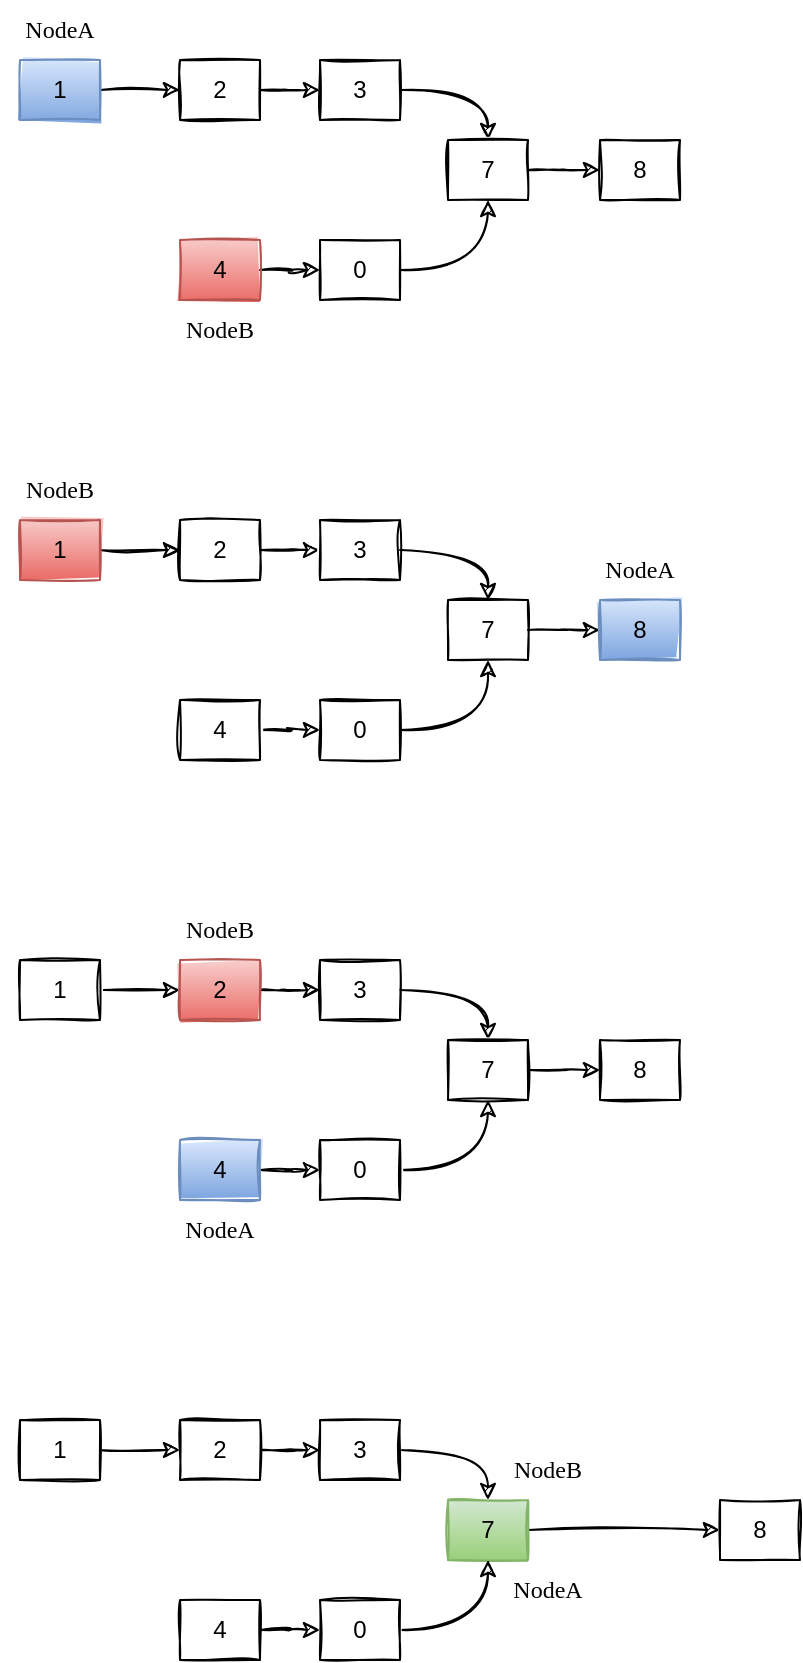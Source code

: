 <mxfile version="15.9.1" type="github">
  <diagram id="oXsMUlPiev732DguRU83" name="第 1 页">
    <mxGraphModel dx="1422" dy="754" grid="1" gridSize="10" guides="1" tooltips="1" connect="1" arrows="1" fold="1" page="1" pageScale="1" pageWidth="827" pageHeight="1169" math="0" shadow="0">
      <root>
        <mxCell id="0" />
        <mxCell id="1" parent="0" />
        <mxCell id="UW6y9hKON57foF3uA_Eu-11" value="" style="edgeStyle=orthogonalEdgeStyle;rounded=0;orthogonalLoop=1;jettySize=auto;html=1;sketch=1;strokeWidth=1;" edge="1" parent="1" source="UW6y9hKON57foF3uA_Eu-9" target="UW6y9hKON57foF3uA_Eu-10">
          <mxGeometry relative="1" as="geometry" />
        </mxCell>
        <mxCell id="UW6y9hKON57foF3uA_Eu-9" value="1" style="rounded=0;whiteSpace=wrap;html=1;sketch=1;strokeWidth=1;verticalAlign=middle;fillColor=#dae8fc;strokeColor=#6c8ebf;gradientColor=#7ea6e0;" vertex="1" parent="1">
          <mxGeometry x="180" y="150" width="40" height="30" as="geometry" />
        </mxCell>
        <mxCell id="UW6y9hKON57foF3uA_Eu-13" value="" style="edgeStyle=orthogonalEdgeStyle;rounded=0;orthogonalLoop=1;jettySize=auto;html=1;sketch=1;strokeWidth=1;" edge="1" parent="1" source="UW6y9hKON57foF3uA_Eu-10" target="UW6y9hKON57foF3uA_Eu-12">
          <mxGeometry relative="1" as="geometry" />
        </mxCell>
        <mxCell id="UW6y9hKON57foF3uA_Eu-10" value="2" style="rounded=0;whiteSpace=wrap;html=1;sketch=1;strokeWidth=1;" vertex="1" parent="1">
          <mxGeometry x="260" y="150" width="40" height="30" as="geometry" />
        </mxCell>
        <mxCell id="UW6y9hKON57foF3uA_Eu-15" value="" style="edgeStyle=orthogonalEdgeStyle;orthogonalLoop=1;jettySize=auto;html=1;curved=1;sketch=1;strokeWidth=1;" edge="1" parent="1" source="UW6y9hKON57foF3uA_Eu-12" target="UW6y9hKON57foF3uA_Eu-14">
          <mxGeometry relative="1" as="geometry" />
        </mxCell>
        <mxCell id="UW6y9hKON57foF3uA_Eu-12" value="3" style="rounded=0;whiteSpace=wrap;html=1;sketch=1;strokeWidth=1;" vertex="1" parent="1">
          <mxGeometry x="330" y="150" width="40" height="30" as="geometry" />
        </mxCell>
        <mxCell id="UW6y9hKON57foF3uA_Eu-25" value="" style="edgeStyle=orthogonalEdgeStyle;orthogonalLoop=1;jettySize=auto;html=1;sketch=1;strokeWidth=1;rounded=0;" edge="1" parent="1" source="UW6y9hKON57foF3uA_Eu-14" target="UW6y9hKON57foF3uA_Eu-24">
          <mxGeometry relative="1" as="geometry" />
        </mxCell>
        <mxCell id="UW6y9hKON57foF3uA_Eu-14" value="7" style="rounded=0;whiteSpace=wrap;html=1;sketch=1;strokeWidth=1;" vertex="1" parent="1">
          <mxGeometry x="394" y="190" width="40" height="30" as="geometry" />
        </mxCell>
        <mxCell id="UW6y9hKON57foF3uA_Eu-23" style="edgeStyle=orthogonalEdgeStyle;orthogonalLoop=1;jettySize=auto;html=1;entryX=0.5;entryY=1;entryDx=0;entryDy=0;curved=1;sketch=1;strokeWidth=1;" edge="1" parent="1" source="UW6y9hKON57foF3uA_Eu-20" target="UW6y9hKON57foF3uA_Eu-14">
          <mxGeometry relative="1" as="geometry" />
        </mxCell>
        <mxCell id="UW6y9hKON57foF3uA_Eu-20" value="0" style="rounded=0;whiteSpace=wrap;html=1;sketch=1;strokeWidth=1;" vertex="1" parent="1">
          <mxGeometry x="330" y="240" width="40" height="30" as="geometry" />
        </mxCell>
        <mxCell id="UW6y9hKON57foF3uA_Eu-24" value="8" style="rounded=0;whiteSpace=wrap;html=1;sketch=1;strokeWidth=1;" vertex="1" parent="1">
          <mxGeometry x="470" y="190" width="40" height="30" as="geometry" />
        </mxCell>
        <mxCell id="UW6y9hKON57foF3uA_Eu-29" value="" style="edgeStyle=orthogonalEdgeStyle;curved=1;sketch=1;orthogonalLoop=1;jettySize=auto;html=1;strokeWidth=1;" edge="1" parent="1" source="UW6y9hKON57foF3uA_Eu-28" target="UW6y9hKON57foF3uA_Eu-20">
          <mxGeometry relative="1" as="geometry" />
        </mxCell>
        <mxCell id="UW6y9hKON57foF3uA_Eu-28" value="4" style="rounded=0;whiteSpace=wrap;html=1;sketch=1;strokeWidth=1;fillColor=#f8cecc;strokeColor=#b85450;gradientColor=#ea6b66;" vertex="1" parent="1">
          <mxGeometry x="260" y="240" width="40" height="30" as="geometry" />
        </mxCell>
        <mxCell id="UW6y9hKON57foF3uA_Eu-30" value="&lt;font face=&quot;Verdana&quot;&gt;NodeA&lt;/font&gt;" style="text;html=1;strokeColor=none;fillColor=none;align=center;verticalAlign=middle;whiteSpace=wrap;rounded=0;sketch=1;" vertex="1" parent="1">
          <mxGeometry x="170" y="120" width="60" height="30" as="geometry" />
        </mxCell>
        <mxCell id="UW6y9hKON57foF3uA_Eu-31" value="NodeB" style="text;html=1;strokeColor=none;fillColor=none;align=center;verticalAlign=middle;whiteSpace=wrap;rounded=0;sketch=1;fontFamily=Verdana;" vertex="1" parent="1">
          <mxGeometry x="250" y="270" width="60" height="30" as="geometry" />
        </mxCell>
        <mxCell id="UW6y9hKON57foF3uA_Eu-32" value="" style="edgeStyle=orthogonalEdgeStyle;rounded=0;orthogonalLoop=1;jettySize=auto;html=1;sketch=1;strokeWidth=1;" edge="1" parent="1" source="UW6y9hKON57foF3uA_Eu-33" target="UW6y9hKON57foF3uA_Eu-35">
          <mxGeometry relative="1" as="geometry" />
        </mxCell>
        <mxCell id="UW6y9hKON57foF3uA_Eu-33" value="1" style="rounded=0;whiteSpace=wrap;html=1;sketch=1;strokeWidth=1;verticalAlign=middle;fillColor=#f8cecc;strokeColor=#b85450;gradientColor=#ea6b66;" vertex="1" parent="1">
          <mxGeometry x="180" y="380" width="40" height="30" as="geometry" />
        </mxCell>
        <mxCell id="UW6y9hKON57foF3uA_Eu-34" value="" style="edgeStyle=orthogonalEdgeStyle;rounded=0;orthogonalLoop=1;jettySize=auto;html=1;sketch=1;strokeWidth=1;" edge="1" parent="1" source="UW6y9hKON57foF3uA_Eu-35" target="UW6y9hKON57foF3uA_Eu-37">
          <mxGeometry relative="1" as="geometry" />
        </mxCell>
        <mxCell id="UW6y9hKON57foF3uA_Eu-35" value="2" style="rounded=0;whiteSpace=wrap;html=1;sketch=1;strokeWidth=1;" vertex="1" parent="1">
          <mxGeometry x="260" y="380" width="40" height="30" as="geometry" />
        </mxCell>
        <mxCell id="UW6y9hKON57foF3uA_Eu-36" value="" style="edgeStyle=orthogonalEdgeStyle;orthogonalLoop=1;jettySize=auto;html=1;curved=1;sketch=1;strokeWidth=1;" edge="1" parent="1" source="UW6y9hKON57foF3uA_Eu-37" target="UW6y9hKON57foF3uA_Eu-39">
          <mxGeometry relative="1" as="geometry" />
        </mxCell>
        <mxCell id="UW6y9hKON57foF3uA_Eu-37" value="3" style="rounded=0;whiteSpace=wrap;html=1;sketch=1;strokeWidth=1;" vertex="1" parent="1">
          <mxGeometry x="330" y="380" width="40" height="30" as="geometry" />
        </mxCell>
        <mxCell id="UW6y9hKON57foF3uA_Eu-38" value="" style="edgeStyle=orthogonalEdgeStyle;orthogonalLoop=1;jettySize=auto;html=1;sketch=1;strokeWidth=1;rounded=0;" edge="1" parent="1" source="UW6y9hKON57foF3uA_Eu-39" target="UW6y9hKON57foF3uA_Eu-42">
          <mxGeometry relative="1" as="geometry" />
        </mxCell>
        <mxCell id="UW6y9hKON57foF3uA_Eu-39" value="7" style="rounded=0;whiteSpace=wrap;html=1;sketch=1;strokeWidth=1;" vertex="1" parent="1">
          <mxGeometry x="394" y="420" width="40" height="30" as="geometry" />
        </mxCell>
        <mxCell id="UW6y9hKON57foF3uA_Eu-40" style="edgeStyle=orthogonalEdgeStyle;orthogonalLoop=1;jettySize=auto;html=1;entryX=0.5;entryY=1;entryDx=0;entryDy=0;curved=1;sketch=1;strokeWidth=1;" edge="1" parent="1" source="UW6y9hKON57foF3uA_Eu-41" target="UW6y9hKON57foF3uA_Eu-39">
          <mxGeometry relative="1" as="geometry" />
        </mxCell>
        <mxCell id="UW6y9hKON57foF3uA_Eu-41" value="0" style="rounded=0;whiteSpace=wrap;html=1;sketch=1;strokeWidth=1;" vertex="1" parent="1">
          <mxGeometry x="330" y="470" width="40" height="30" as="geometry" />
        </mxCell>
        <mxCell id="UW6y9hKON57foF3uA_Eu-42" value="8" style="rounded=0;whiteSpace=wrap;html=1;sketch=1;strokeWidth=1;fillColor=#dae8fc;strokeColor=#6c8ebf;gradientColor=#7ea6e0;" vertex="1" parent="1">
          <mxGeometry x="470" y="420" width="40" height="30" as="geometry" />
        </mxCell>
        <mxCell id="UW6y9hKON57foF3uA_Eu-43" value="" style="edgeStyle=orthogonalEdgeStyle;curved=1;sketch=1;orthogonalLoop=1;jettySize=auto;html=1;strokeWidth=1;" edge="1" parent="1" source="UW6y9hKON57foF3uA_Eu-44" target="UW6y9hKON57foF3uA_Eu-41">
          <mxGeometry relative="1" as="geometry" />
        </mxCell>
        <mxCell id="UW6y9hKON57foF3uA_Eu-44" value="4" style="rounded=0;whiteSpace=wrap;html=1;sketch=1;strokeWidth=1;" vertex="1" parent="1">
          <mxGeometry x="260" y="470" width="40" height="30" as="geometry" />
        </mxCell>
        <mxCell id="UW6y9hKON57foF3uA_Eu-45" value="&lt;font face=&quot;Verdana&quot;&gt;NodeB&lt;/font&gt;" style="text;html=1;strokeColor=none;fillColor=none;align=center;verticalAlign=middle;whiteSpace=wrap;rounded=0;sketch=1;" vertex="1" parent="1">
          <mxGeometry x="170" y="350" width="60" height="30" as="geometry" />
        </mxCell>
        <mxCell id="UW6y9hKON57foF3uA_Eu-46" value="NodeA" style="text;html=1;strokeColor=none;fillColor=none;align=center;verticalAlign=middle;whiteSpace=wrap;rounded=0;sketch=1;fontFamily=Verdana;" vertex="1" parent="1">
          <mxGeometry x="460" y="390" width="60" height="30" as="geometry" />
        </mxCell>
        <mxCell id="UW6y9hKON57foF3uA_Eu-47" value="" style="edgeStyle=orthogonalEdgeStyle;rounded=0;orthogonalLoop=1;jettySize=auto;html=1;sketch=1;strokeWidth=1;" edge="1" parent="1" source="UW6y9hKON57foF3uA_Eu-48" target="UW6y9hKON57foF3uA_Eu-50">
          <mxGeometry relative="1" as="geometry" />
        </mxCell>
        <mxCell id="UW6y9hKON57foF3uA_Eu-48" value="1" style="rounded=0;whiteSpace=wrap;html=1;sketch=1;strokeWidth=1;verticalAlign=middle;" vertex="1" parent="1">
          <mxGeometry x="180" y="600" width="40" height="30" as="geometry" />
        </mxCell>
        <mxCell id="UW6y9hKON57foF3uA_Eu-49" value="" style="edgeStyle=orthogonalEdgeStyle;rounded=0;orthogonalLoop=1;jettySize=auto;html=1;sketch=1;strokeWidth=1;" edge="1" parent="1" source="UW6y9hKON57foF3uA_Eu-50" target="UW6y9hKON57foF3uA_Eu-52">
          <mxGeometry relative="1" as="geometry" />
        </mxCell>
        <mxCell id="UW6y9hKON57foF3uA_Eu-50" value="2" style="rounded=0;whiteSpace=wrap;html=1;sketch=1;strokeWidth=1;fillColor=#f8cecc;strokeColor=#b85450;gradientColor=#ea6b66;" vertex="1" parent="1">
          <mxGeometry x="260" y="600" width="40" height="30" as="geometry" />
        </mxCell>
        <mxCell id="UW6y9hKON57foF3uA_Eu-51" value="" style="edgeStyle=orthogonalEdgeStyle;orthogonalLoop=1;jettySize=auto;html=1;curved=1;sketch=1;strokeWidth=1;" edge="1" parent="1" source="UW6y9hKON57foF3uA_Eu-52" target="UW6y9hKON57foF3uA_Eu-54">
          <mxGeometry relative="1" as="geometry" />
        </mxCell>
        <mxCell id="UW6y9hKON57foF3uA_Eu-52" value="3" style="rounded=0;whiteSpace=wrap;html=1;sketch=1;strokeWidth=1;" vertex="1" parent="1">
          <mxGeometry x="330" y="600" width="40" height="30" as="geometry" />
        </mxCell>
        <mxCell id="UW6y9hKON57foF3uA_Eu-53" value="" style="edgeStyle=orthogonalEdgeStyle;orthogonalLoop=1;jettySize=auto;html=1;sketch=1;strokeWidth=1;rounded=0;" edge="1" parent="1" source="UW6y9hKON57foF3uA_Eu-54" target="UW6y9hKON57foF3uA_Eu-57">
          <mxGeometry relative="1" as="geometry" />
        </mxCell>
        <mxCell id="UW6y9hKON57foF3uA_Eu-54" value="7" style="rounded=0;whiteSpace=wrap;html=1;sketch=1;strokeWidth=1;" vertex="1" parent="1">
          <mxGeometry x="394" y="640" width="40" height="30" as="geometry" />
        </mxCell>
        <mxCell id="UW6y9hKON57foF3uA_Eu-55" style="edgeStyle=orthogonalEdgeStyle;orthogonalLoop=1;jettySize=auto;html=1;entryX=0.5;entryY=1;entryDx=0;entryDy=0;curved=1;sketch=1;strokeWidth=1;" edge="1" parent="1" source="UW6y9hKON57foF3uA_Eu-56" target="UW6y9hKON57foF3uA_Eu-54">
          <mxGeometry relative="1" as="geometry" />
        </mxCell>
        <mxCell id="UW6y9hKON57foF3uA_Eu-56" value="0" style="rounded=0;whiteSpace=wrap;html=1;sketch=1;strokeWidth=1;" vertex="1" parent="1">
          <mxGeometry x="330" y="690" width="40" height="30" as="geometry" />
        </mxCell>
        <mxCell id="UW6y9hKON57foF3uA_Eu-57" value="8" style="rounded=0;whiteSpace=wrap;html=1;sketch=1;strokeWidth=1;" vertex="1" parent="1">
          <mxGeometry x="470" y="640" width="40" height="30" as="geometry" />
        </mxCell>
        <mxCell id="UW6y9hKON57foF3uA_Eu-58" value="" style="edgeStyle=orthogonalEdgeStyle;curved=1;sketch=1;orthogonalLoop=1;jettySize=auto;html=1;strokeWidth=1;" edge="1" parent="1" source="UW6y9hKON57foF3uA_Eu-59" target="UW6y9hKON57foF3uA_Eu-56">
          <mxGeometry relative="1" as="geometry" />
        </mxCell>
        <mxCell id="UW6y9hKON57foF3uA_Eu-59" value="4" style="rounded=0;whiteSpace=wrap;html=1;sketch=1;strokeWidth=1;fillColor=#dae8fc;strokeColor=#6c8ebf;gradientColor=#7ea6e0;" vertex="1" parent="1">
          <mxGeometry x="260" y="690" width="40" height="30" as="geometry" />
        </mxCell>
        <mxCell id="UW6y9hKON57foF3uA_Eu-60" value="&lt;font face=&quot;Verdana&quot; style=&quot;font-size: 12px&quot;&gt;NodeB&lt;/font&gt;" style="text;html=1;strokeColor=none;fillColor=none;align=center;verticalAlign=middle;whiteSpace=wrap;rounded=0;sketch=1;" vertex="1" parent="1">
          <mxGeometry x="250" y="570" width="60" height="30" as="geometry" />
        </mxCell>
        <mxCell id="UW6y9hKON57foF3uA_Eu-61" value="NodeA" style="text;html=1;strokeColor=none;fillColor=none;align=center;verticalAlign=middle;whiteSpace=wrap;rounded=0;sketch=1;fontFamily=Verdana;" vertex="1" parent="1">
          <mxGeometry x="250" y="720" width="60" height="30" as="geometry" />
        </mxCell>
        <mxCell id="UW6y9hKON57foF3uA_Eu-62" value="" style="edgeStyle=orthogonalEdgeStyle;rounded=0;orthogonalLoop=1;jettySize=auto;html=1;sketch=1;strokeWidth=1;" edge="1" parent="1" source="UW6y9hKON57foF3uA_Eu-63" target="UW6y9hKON57foF3uA_Eu-65">
          <mxGeometry relative="1" as="geometry" />
        </mxCell>
        <mxCell id="UW6y9hKON57foF3uA_Eu-63" value="1" style="rounded=0;whiteSpace=wrap;html=1;sketch=1;strokeWidth=1;verticalAlign=middle;" vertex="1" parent="1">
          <mxGeometry x="180" y="830" width="40" height="30" as="geometry" />
        </mxCell>
        <mxCell id="UW6y9hKON57foF3uA_Eu-64" value="" style="edgeStyle=orthogonalEdgeStyle;rounded=0;orthogonalLoop=1;jettySize=auto;html=1;sketch=1;strokeWidth=1;" edge="1" parent="1" source="UW6y9hKON57foF3uA_Eu-65" target="UW6y9hKON57foF3uA_Eu-67">
          <mxGeometry relative="1" as="geometry" />
        </mxCell>
        <mxCell id="UW6y9hKON57foF3uA_Eu-65" value="2" style="rounded=0;whiteSpace=wrap;html=1;sketch=1;strokeWidth=1;" vertex="1" parent="1">
          <mxGeometry x="260" y="830" width="40" height="30" as="geometry" />
        </mxCell>
        <mxCell id="UW6y9hKON57foF3uA_Eu-66" value="" style="edgeStyle=orthogonalEdgeStyle;orthogonalLoop=1;jettySize=auto;html=1;curved=1;sketch=1;strokeWidth=1;" edge="1" parent="1" source="UW6y9hKON57foF3uA_Eu-67" target="UW6y9hKON57foF3uA_Eu-69">
          <mxGeometry relative="1" as="geometry" />
        </mxCell>
        <mxCell id="UW6y9hKON57foF3uA_Eu-67" value="3" style="rounded=0;whiteSpace=wrap;html=1;sketch=1;strokeWidth=1;" vertex="1" parent="1">
          <mxGeometry x="330" y="830" width="40" height="30" as="geometry" />
        </mxCell>
        <mxCell id="UW6y9hKON57foF3uA_Eu-68" value="" style="edgeStyle=orthogonalEdgeStyle;orthogonalLoop=1;jettySize=auto;html=1;sketch=1;strokeWidth=1;rounded=0;" edge="1" parent="1" source="UW6y9hKON57foF3uA_Eu-69" target="UW6y9hKON57foF3uA_Eu-72">
          <mxGeometry relative="1" as="geometry" />
        </mxCell>
        <mxCell id="UW6y9hKON57foF3uA_Eu-69" value="7" style="rounded=0;whiteSpace=wrap;html=1;sketch=1;strokeWidth=1;fillColor=#d5e8d4;strokeColor=#82b366;gradientColor=#97d077;" vertex="1" parent="1">
          <mxGeometry x="394" y="870" width="40" height="30" as="geometry" />
        </mxCell>
        <mxCell id="UW6y9hKON57foF3uA_Eu-70" style="edgeStyle=orthogonalEdgeStyle;orthogonalLoop=1;jettySize=auto;html=1;entryX=0.5;entryY=1;entryDx=0;entryDy=0;curved=1;sketch=1;strokeWidth=1;" edge="1" parent="1" source="UW6y9hKON57foF3uA_Eu-71" target="UW6y9hKON57foF3uA_Eu-69">
          <mxGeometry relative="1" as="geometry" />
        </mxCell>
        <mxCell id="UW6y9hKON57foF3uA_Eu-71" value="0" style="rounded=0;whiteSpace=wrap;html=1;sketch=1;strokeWidth=1;" vertex="1" parent="1">
          <mxGeometry x="330" y="920" width="40" height="30" as="geometry" />
        </mxCell>
        <mxCell id="UW6y9hKON57foF3uA_Eu-72" value="8" style="rounded=0;whiteSpace=wrap;html=1;sketch=1;strokeWidth=1;" vertex="1" parent="1">
          <mxGeometry x="530" y="870" width="40" height="30" as="geometry" />
        </mxCell>
        <mxCell id="UW6y9hKON57foF3uA_Eu-73" value="" style="edgeStyle=orthogonalEdgeStyle;curved=1;sketch=1;orthogonalLoop=1;jettySize=auto;html=1;strokeWidth=1;" edge="1" parent="1" source="UW6y9hKON57foF3uA_Eu-74" target="UW6y9hKON57foF3uA_Eu-71">
          <mxGeometry relative="1" as="geometry" />
        </mxCell>
        <mxCell id="UW6y9hKON57foF3uA_Eu-74" value="4" style="rounded=0;whiteSpace=wrap;html=1;sketch=1;strokeWidth=1;" vertex="1" parent="1">
          <mxGeometry x="260" y="920" width="40" height="30" as="geometry" />
        </mxCell>
        <mxCell id="UW6y9hKON57foF3uA_Eu-83" value="NodeB" style="text;html=1;strokeColor=none;fillColor=none;align=center;verticalAlign=middle;whiteSpace=wrap;rounded=0;sketch=1;fontFamily=Verdana;fontSize=12;" vertex="1" parent="1">
          <mxGeometry x="414" y="840" width="60" height="30" as="geometry" />
        </mxCell>
        <mxCell id="UW6y9hKON57foF3uA_Eu-84" value="NodeA" style="text;html=1;strokeColor=none;fillColor=none;align=center;verticalAlign=middle;whiteSpace=wrap;rounded=0;sketch=1;fontFamily=Verdana;fontSize=12;" vertex="1" parent="1">
          <mxGeometry x="414" y="900" width="60" height="30" as="geometry" />
        </mxCell>
      </root>
    </mxGraphModel>
  </diagram>
</mxfile>
